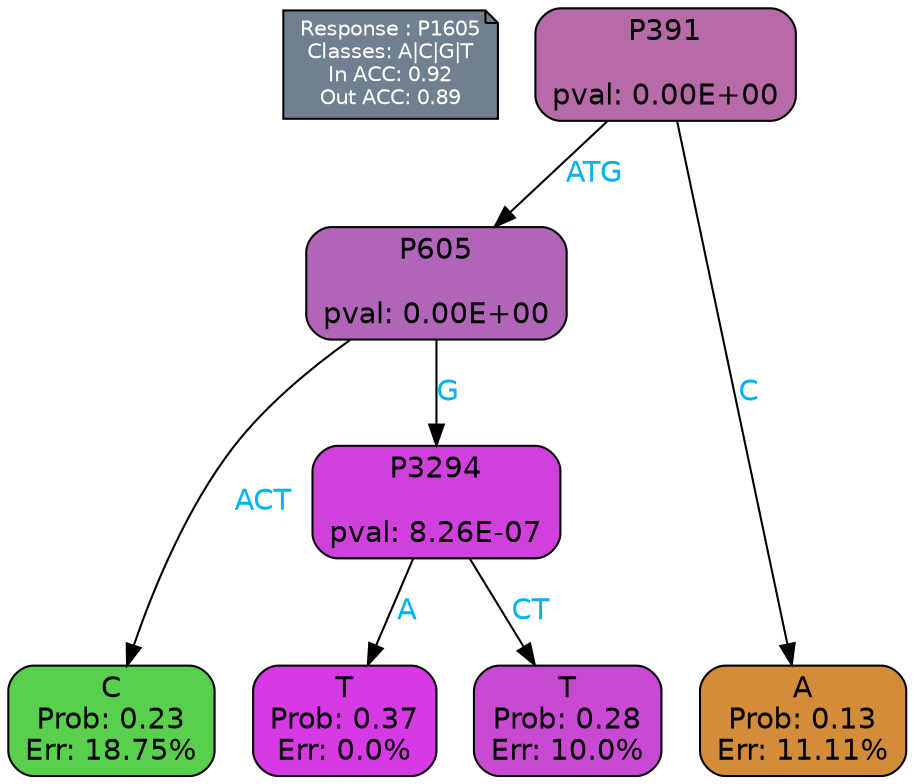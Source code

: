 digraph Tree {
node [shape=box, style="filled, rounded", color="black", fontname=helvetica] ;
graph [ranksep=equally, splines=polylines, bgcolor=transparent, dpi=600] ;
edge [fontname=helvetica] ;
LEGEND [label="Response : P1605
Classes: A|C|G|T
In ACC: 0.92
Out ACC: 0.89
",shape=note,align=left,style=filled,fillcolor="slategray",fontcolor="white",fontsize=10];1 [label="P391

pval: 0.00E+00", fillcolor="#b66aa8"] ;
2 [label="P605

pval: 0.00E+00", fillcolor="#b165b8"] ;
3 [label="C
Prob: 0.23
Err: 18.75%", fillcolor="#59cf4e"] ;
4 [label="P3294

pval: 8.26E-07", fillcolor="#d040dd"] ;
5 [label="T
Prob: 0.37
Err: 0.0%", fillcolor="#d739e5"] ;
6 [label="T
Prob: 0.28
Err: 10.0%", fillcolor="#c84ad3"] ;
7 [label="A
Prob: 0.13
Err: 11.11%", fillcolor="#d38c39"] ;
1 -> 2 [label="ATG",fontcolor=deepskyblue2] ;
1 -> 7 [label="C",fontcolor=deepskyblue2] ;
2 -> 3 [label="ACT",fontcolor=deepskyblue2] ;
2 -> 4 [label="G",fontcolor=deepskyblue2] ;
4 -> 5 [label="A",fontcolor=deepskyblue2] ;
4 -> 6 [label="CT",fontcolor=deepskyblue2] ;
{rank = same; 3;5;6;7;}{rank = same; LEGEND;1;}}